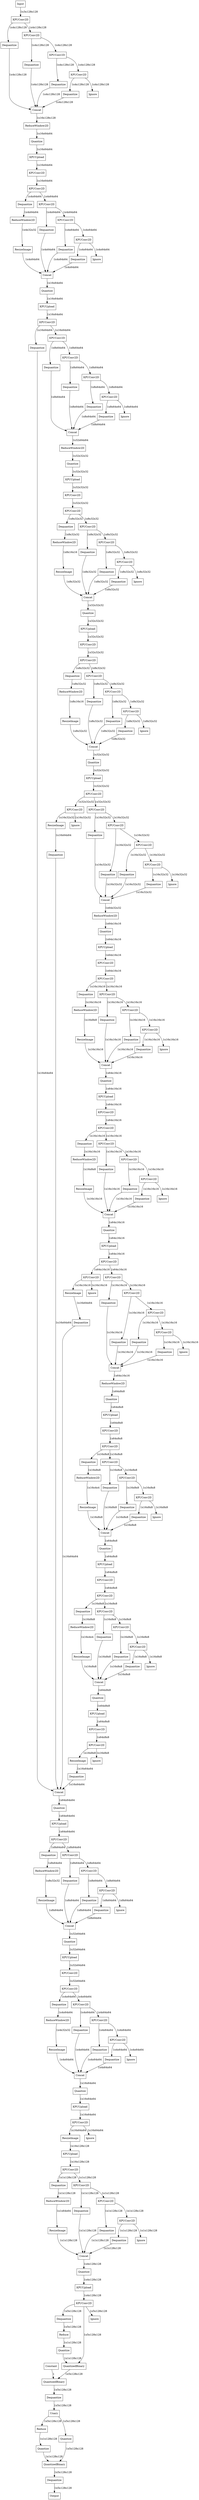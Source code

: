 digraph "graph" {
node [shape="record"]
"ReduceWindow2D_0" [label="{ReduceWindow2D}"]
"ReduceWindow2D_1" [label="{ReduceWindow2D}"]
"ResizeImage_0" [label="{ResizeImage}"]
"ReduceWindow2D_2" [label="{ReduceWindow2D}"]
"ReduceWindow2D_3" [label="{ReduceWindow2D}"]
"ResizeImage_1" [label="{ResizeImage}"]
"ReduceWindow2D_4" [label="{ReduceWindow2D}"]
"ResizeImage_2" [label="{ResizeImage}"]
"ReduceWindow2D_5" [label="{ReduceWindow2D}"]
"ReduceWindow2D_6" [label="{ReduceWindow2D}"]
"ResizeImage_4" [label="{ResizeImage}"]
"ReduceWindow2D_7" [label="{ReduceWindow2D}"]
"ResizeImage_5" [label="{ResizeImage}"]
"ReduceWindow2D_8" [label="{ReduceWindow2D}"]
"ReduceWindow2D_9" [label="{ReduceWindow2D}"]
"ResizeImage_7" [label="{ResizeImage}"]
"ReduceWindow2D_10" [label="{ReduceWindow2D}"]
"ResizeImage_8" [label="{ResizeImage}"]
"ReduceWindow2D_11" [label="{ReduceWindow2D}"]
"ResizeImage_10" [label="{ResizeImage}"]
"ReduceWindow2D_12" [label="{ReduceWindow2D}"]
"ResizeImage_11" [label="{ResizeImage}"]
"ReduceWindow2D_13" [label="{ReduceWindow2D}"]
"ResizeImage_13" [label="{ResizeImage}"]
"Identity" [label="{Output}"]
"Concat_0" [label="{Concat}"]
"Concat_1" [label="{Concat}"]
"Concat_2" [label="{Concat}"]
"Concat_3" [label="{Concat}"]
"Concat_4" [label="{Concat}"]
"Concat_5" [label="{Concat}"]
"Concat_6" [label="{Concat}"]
"Concat_7" [label="{Concat}"]
"Concat_8" [label="{Concat}"]
"Concat_9" [label="{Concat}"]
"Concat_10" [label="{Concat}"]
"Concat_11" [label="{Concat}"]
"Concat_12" [label="{Concat}"]
"Concat_13" [label="{Concat}"]
"Concat_14" [label="{Concat}"]
"Reduce_0" [label="{Reduce}"]
"Unary_0" [label="{Unary}"]
"Reduce_1" [label="{Reduce}"]
"FakeKPUConv2D_0/dequantize" [label="{Dequantize}"]
"FakeKPUConv2D_1/dequantize" [label="{Dequantize}"]
"FakeKPUConv2D_2/dequantize" [label="{Dequantize}"]
"FakeKPUConv2D_3/dequantize" [label="{Dequantize}"]
"ReduceWindow2D_0/quantize" [label="{Quantize}"]
"FakeKPUConv2D_4/kpu_download" [label="{KPUUpload}"]
"FakeKPUConv2D_4" [label="{KPUConv2D}"]
"FakeKPUConv2D_5/dequantize" [label="{Dequantize}"]
"FakeKPUConv2D_6/dequantize" [label="{Dequantize}"]
"FakeKPUConv2D_7/dequantize" [label="{Dequantize}"]
"FakeKPUConv2D_8/dequantize" [label="{Dequantize}"]
"Concat_1/quantize" [label="{Quantize}"]
"FakeKPUConv2D_9/kpu_download" [label="{KPUUpload}"]
"FakeKPUConv2D_9/dequantize" [label="{Dequantize}"]
"FakeKPUConv2D_10/dequantize" [label="{Dequantize}"]
"FakeKPUConv2D_11/dequantize" [label="{Dequantize}"]
"FakeKPUConv2D_12/dequantize" [label="{Dequantize}"]
"FakeKPUConv2D_13/dequantize" [label="{Dequantize}"]
"ReduceWindow2D_2/quantize" [label="{Quantize}"]
"FakeKPUConv2D_14/kpu_download" [label="{KPUUpload}"]
"FakeKPUConv2D_14" [label="{KPUConv2D}"]
"FakeKPUConv2D_15/dequantize" [label="{Dequantize}"]
"FakeKPUConv2D_16/dequantize" [label="{Dequantize}"]
"FakeKPUConv2D_17/dequantize" [label="{Dequantize}"]
"FakeKPUConv2D_18/dequantize" [label="{Dequantize}"]
"Concat_3/quantize" [label="{Quantize}"]
"FakeKPUConv2D_19/kpu_download" [label="{KPUUpload}"]
"FakeKPUConv2D_19" [label="{KPUConv2D}"]
"FakeKPUConv2D_20/dequantize" [label="{Dequantize}"]
"FakeKPUConv2D_21/dequantize" [label="{Dequantize}"]
"FakeKPUConv2D_22/dequantize" [label="{Dequantize}"]
"FakeKPUConv2D_23/dequantize" [label="{Dequantize}"]
"Concat_4/quantize" [label="{Quantize}"]
"FakeKPUConv2D_24/kpu_download" [label="{KPUUpload}"]
"FakeKPUConv2D_24" [label="{KPUConv2D}"]
"FakeKPUConv2D_26/dequantize" [label="{Dequantize}"]
"FakeKPUConv2D_27/dequantize" [label="{Dequantize}"]
"FakeKPUConv2D_28/dequantize" [label="{Dequantize}"]
"FakeKPUConv2D_29/dequantize" [label="{Dequantize}"]
"ReduceWindow2D_5/quantize" [label="{Quantize}"]
"FakeKPUConv2D_30/kpu_download" [label="{KPUUpload}"]
"FakeKPUConv2D_30" [label="{KPUConv2D}"]
"FakeKPUConv2D_31/dequantize" [label="{Dequantize}"]
"FakeKPUConv2D_32/dequantize" [label="{Dequantize}"]
"FakeKPUConv2D_33/dequantize" [label="{Dequantize}"]
"FakeKPUConv2D_34/dequantize" [label="{Dequantize}"]
"Concat_6/quantize" [label="{Quantize}"]
"FakeKPUConv2D_35/kpu_download" [label="{KPUUpload}"]
"FakeKPUConv2D_35" [label="{KPUConv2D}"]
"FakeKPUConv2D_36/dequantize" [label="{Dequantize}"]
"FakeKPUConv2D_37/dequantize" [label="{Dequantize}"]
"FakeKPUConv2D_38/dequantize" [label="{Dequantize}"]
"FakeKPUConv2D_39/dequantize" [label="{Dequantize}"]
"Concat_7/quantize" [label="{Quantize}"]
"FakeKPUConv2D_40/kpu_download" [label="{KPUUpload}"]
"FakeKPUConv2D_40" [label="{KPUConv2D}"]
"FakeKPUConv2D_42/dequantize" [label="{Dequantize}"]
"FakeKPUConv2D_43/dequantize" [label="{Dequantize}"]
"FakeKPUConv2D_44/dequantize" [label="{Dequantize}"]
"FakeKPUConv2D_45/dequantize" [label="{Dequantize}"]
"ReduceWindow2D_8/quantize" [label="{Quantize}"]
"FakeKPUConv2D_46/kpu_download" [label="{KPUUpload}"]
"FakeKPUConv2D_46" [label="{KPUConv2D}"]
"FakeKPUConv2D_47/dequantize" [label="{Dequantize}"]
"FakeKPUConv2D_48/dequantize" [label="{Dequantize}"]
"FakeKPUConv2D_49/dequantize" [label="{Dequantize}"]
"FakeKPUConv2D_50/dequantize" [label="{Dequantize}"]
"Concat_9/quantize" [label="{Quantize}"]
"FakeKPUConv2D_51/kpu_download" [label="{KPUUpload}"]
"FakeKPUConv2D_51" [label="{KPUConv2D}"]
"FakeKPUConv2D_52/dequantize" [label="{Dequantize}"]
"FakeKPUConv2D_53/dequantize" [label="{Dequantize}"]
"FakeKPUConv2D_54/dequantize" [label="{Dequantize}"]
"FakeKPUConv2D_55/dequantize" [label="{Dequantize}"]
"Concat_10/quantize" [label="{Quantize}"]
"FakeKPUConv2D_56/kpu_download" [label="{KPUUpload}"]
"FakeKPUConv2D_56" [label="{KPUConv2D}"]
"Concat_11/quantize" [label="{Quantize}"]
"FakeKPUConv2D_58/kpu_download" [label="{KPUUpload}"]
"FakeKPUConv2D_58/dequantize" [label="{Dequantize}"]
"FakeKPUConv2D_59/dequantize" [label="{Dequantize}"]
"FakeKPUConv2D_60/dequantize" [label="{Dequantize}"]
"FakeKPUConv2D_61/dequantize" [label="{Dequantize}"]
"Concat_12/quantize" [label="{Quantize}"]
"FakeKPUConv2D_62/kpu_download" [label="{KPUUpload}"]
"FakeKPUConv2D_62" [label="{KPUConv2D}"]
"FakeKPUConv2D_63/dequantize" [label="{Dequantize}"]
"FakeKPUConv2D_64/dequantize" [label="{Dequantize}"]
"FakeKPUConv2D_65/dequantize" [label="{Dequantize}"]
"FakeKPUConv2D_66/dequantize" [label="{Dequantize}"]
"Concat_13/quantize" [label="{Quantize}"]
"FakeKPUConv2D_67/kpu_download" [label="{KPUUpload}"]
"FakeKPUConv2D_68/kpu_download" [label="{KPUUpload}"]
"FakeKPUConv2D_68/dequantize" [label="{Dequantize}"]
"FakeKPUConv2D_69/dequantize" [label="{Dequantize}"]
"FakeKPUConv2D_70/dequantize" [label="{Dequantize}"]
"FakeKPUConv2D_71/dequantize" [label="{Dequantize}"]
"Concat_14/quantize" [label="{Quantize}"]
"FakeKPUConv2D_72/kpu_download" [label="{KPUUpload}"]
"FakeKPUConv2D_72/dequantize" [label="{Dequantize}"]
"ResizeImage_3" [label="{ResizeImage}"]
"FakeKPUConv2D_25/dequantize" [label="{Dequantize}"]
"ResizeImage_6" [label="{ResizeImage}"]
"FakeKPUConv2D_41/dequantize" [label="{Dequantize}"]
"ResizeImage_9" [label="{ResizeImage}"]
"FakeKPUConv2D_57/dequantize" [label="{Dequantize}"]
"ResizeImage_12" [label="{ResizeImage}"]
"Reduce_0/quantize" [label="{Quantize}"]
"Binary_0" [label="{QuantizedBinary}"]
"Binary_1" [label="{QuantizedBinary}"]
"Binary_1/dequantize" [label="{Dequantize}"]
"Unary_0/quantize" [label="{Quantize}"]
"Reduce_1/quantize" [label="{Quantize}"]
"Binary_2" [label="{QuantizedBinary}"]
"Binary_2/dequantize" [label="{Dequantize}"]
"Constant_0/quantize" [label="{Constant}"]
"KPUConv2D_0" [label="{KPUConv2D}"]
"KPUConv2D_1" [label="{KPUConv2D}"]
"KPUConv2D_2" [label="{KPUConv2D}"]
"KPUConv2D_3" [label="{KPUConv2D}"]
"Ignore_0" [label="{Ignore}"]
"KPUConv2D_4" [label="{KPUConv2D}"]
"KPUConv2D_5" [label="{KPUConv2D}"]
"KPUConv2D_6" [label="{KPUConv2D}"]
"KPUConv2D_7" [label="{KPUConv2D}"]
"Ignore_1" [label="{Ignore}"]
"KPUConv2D_8" [label="{KPUConv2D}"]
"KPUConv2D_9" [label="{KPUConv2D}"]
"KPUConv2D_10" [label="{KPUConv2D}"]
"KPUConv2D_11" [label="{KPUConv2D}"]
"KPUConv2D_12" [label="{KPUConv2D}"]
"Ignore_2" [label="{Ignore}"]
"KPUConv2D_13" [label="{KPUConv2D}"]
"KPUConv2D_14" [label="{KPUConv2D}"]
"KPUConv2D_15" [label="{KPUConv2D}"]
"KPUConv2D_16" [label="{KPUConv2D}"]
"Ignore_3" [label="{Ignore}"]
"KPUConv2D_17" [label="{KPUConv2D}"]
"KPUConv2D_18" [label="{KPUConv2D}"]
"KPUConv2D_19" [label="{KPUConv2D}"]
"KPUConv2D_20" [label="{KPUConv2D}"]
"Ignore_4" [label="{Ignore}"]
"KPUConv2D_21" [label="{KPUConv2D}"]
"Ignore_5" [label="{Ignore}"]
"KPUConv2D_22" [label="{KPUConv2D}"]
"KPUConv2D_23" [label="{KPUConv2D}"]
"KPUConv2D_24" [label="{KPUConv2D}"]
"KPUConv2D_25" [label="{KPUConv2D}"]
"Ignore_6" [label="{Ignore}"]
"KPUConv2D_26" [label="{KPUConv2D}"]
"KPUConv2D_27" [label="{KPUConv2D}"]
"KPUConv2D_28" [label="{KPUConv2D}"]
"KPUConv2D_29" [label="{KPUConv2D}"]
"Ignore_7" [label="{Ignore}"]
"KPUConv2D_30" [label="{KPUConv2D}"]
"KPUConv2D_31" [label="{KPUConv2D}"]
"KPUConv2D_32" [label="{KPUConv2D}"]
"KPUConv2D_33" [label="{KPUConv2D}"]
"Ignore_8" [label="{Ignore}"]
"KPUConv2D_34" [label="{KPUConv2D}"]
"Ignore_9" [label="{Ignore}"]
"KPUConv2D_35" [label="{KPUConv2D}"]
"KPUConv2D_36" [label="{KPUConv2D}"]
"KPUConv2D_37" [label="{KPUConv2D}"]
"KPUConv2D_38" [label="{KPUConv2D}"]
"Ignore_10" [label="{Ignore}"]
"KPUConv2D_39" [label="{KPUConv2D}"]
"KPUConv2D_40" [label="{KPUConv2D}"]
"KPUConv2D_41" [label="{KPUConv2D}"]
"KPUConv2D_42" [label="{KPUConv2D}"]
"Ignore_11" [label="{Ignore}"]
"KPUConv2D_43" [label="{KPUConv2D}"]
"KPUConv2D_44" [label="{KPUConv2D}"]
"KPUConv2D_45" [label="{KPUConv2D}"]
"KPUConv2D_46" [label="{KPUConv2D}"]
"Ignore_12" [label="{Ignore}"]
"KPUConv2D_47" [label="{KPUConv2D}"]
"Ignore_13" [label="{Ignore}"]
"KPUConv2D_48" [label="{KPUConv2D}"]
"KPUConv2D_49" [label="{KPUConv2D}"]
"KPUConv2D_50" [label="{KPUConv2D}"]
"KPUConv2D_51" [label="{KPUConv2D}"]
"Ignore_14" [label="{Ignore}"]
"KPUConv2D_52" [label="{KPUConv2D}"]
"KPUConv2D_53" [label="{KPUConv2D}"]
"KPUConv2D_54" [label="{KPUConv2D}"]
"KPUConv2D_55" [label="{KPUConv2D}"]
"Ignore_15" [label="{Ignore}"]
"KPUConv2D_56" [label="{KPUConv2D}"]
"Ignore_16" [label="{Ignore}"]
"KPUConv2D_57" [label="{KPUConv2D}"]
"KPUConv2D_58" [label="{KPUConv2D}"]
"KPUConv2D_59" [label="{KPUConv2D}"]
"KPUConv2D_60" [label="{KPUConv2D}"]
"Ignore_17" [label="{Ignore}"]
"KPUConv2D_61" [label="{KPUConv2D}"]
"Ignore_18" [label="{Ignore}"]
"Input_0" [label="{Input}"]
"ReduceWindow2D_0"->"ReduceWindow2D_0/quantize" [label="1x16x64x64"]
"ReduceWindow2D_1"->"ResizeImage_0" [label="1x4x32x32"]
"ResizeImage_0"->"Concat_1" [label="1x4x64x64"]
"ReduceWindow2D_2"->"ReduceWindow2D_2/quantize" [label="1x32x32x32"]
"ReduceWindow2D_3"->"ResizeImage_1" [label="1x8x16x16"]
"ResizeImage_1"->"Concat_3" [label="1x8x32x32"]
"ReduceWindow2D_4"->"ResizeImage_2" [label="1x8x16x16"]
"ResizeImage_2"->"Concat_4" [label="1x8x32x32"]
"ReduceWindow2D_5"->"ReduceWindow2D_5/quantize" [label="1x64x16x16"]
"ReduceWindow2D_6"->"ResizeImage_4" [label="1x16x8x8"]
"ResizeImage_4"->"Concat_6" [label="1x16x16x16"]
"ReduceWindow2D_7"->"ResizeImage_5" [label="1x16x8x8"]
"ResizeImage_5"->"Concat_7" [label="1x16x16x16"]
"ReduceWindow2D_8"->"ReduceWindow2D_8/quantize" [label="1x64x8x8"]
"ReduceWindow2D_9"->"ResizeImage_7" [label="1x16x4x4"]
"ResizeImage_7"->"Concat_9" [label="1x16x8x8"]
"ReduceWindow2D_10"->"ResizeImage_8" [label="1x16x4x4"]
"ResizeImage_8"->"Concat_10" [label="1x16x8x8"]
"ReduceWindow2D_11"->"ResizeImage_10" [label="1x8x32x32"]
"ResizeImage_10"->"Concat_12" [label="1x8x64x64"]
"ReduceWindow2D_12"->"ResizeImage_11" [label="1x4x32x32"]
"ResizeImage_11"->"Concat_13" [label="1x4x64x64"]
"ReduceWindow2D_13"->"ResizeImage_13" [label="1x1x64x64"]
"ResizeImage_13"->"Concat_14" [label="1x1x128x128"]
"Concat_0"->"ReduceWindow2D_0" [label="1x16x128x128"]
"Concat_1"->"Concat_1/quantize" [label="1x16x64x64"]
"Concat_2"->"ReduceWindow2D_2" [label="1x32x64x64"]
"Concat_3"->"Concat_3/quantize" [label="1x32x32x32"]
"Concat_4"->"Concat_4/quantize" [label="1x32x32x32"]
"Concat_5"->"ReduceWindow2D_5" [label="1x64x32x32"]
"Concat_6"->"Concat_6/quantize" [label="1x64x16x16"]
"Concat_7"->"Concat_7/quantize" [label="1x64x16x16"]
"Concat_8"->"ReduceWindow2D_8" [label="1x64x16x16"]
"Concat_9"->"Concat_9/quantize" [label="1x64x8x8"]
"Concat_10"->"Concat_10/quantize" [label="1x64x8x8"]
"Concat_11"->"Concat_11/quantize" [label="1x64x64x64"]
"Concat_12"->"Concat_12/quantize" [label="1x32x64x64"]
"Concat_13"->"Concat_13/quantize" [label="1x16x64x64"]
"Concat_14"->"Concat_14/quantize" [label="1x4x128x128"]
"Reduce_0"->"Reduce_0/quantize" [label="1x1x128x128"]
"Unary_0"->"Reduce_1" [label="1x5x128x128"]
"Unary_0"->"Unary_0/quantize" [label="1x5x128x128"]
"Reduce_1"->"Reduce_1/quantize" [label="1x1x128x128"]
"FakeKPUConv2D_0/dequantize"->"Concat_0" [label="1x4x128x128"]
"FakeKPUConv2D_1/dequantize"->"Concat_0" [label="1x4x128x128"]
"FakeKPUConv2D_2/dequantize"->"Concat_0" [label="1x4x128x128"]
"FakeKPUConv2D_3/dequantize"->"Concat_0" [label="1x4x128x128"]
"ReduceWindow2D_0/quantize"->"FakeKPUConv2D_4/kpu_download" [label="1x16x64x64"]
"FakeKPUConv2D_4/kpu_download"->"FakeKPUConv2D_4" [label="1x16x64x64"]
"FakeKPUConv2D_4"->"KPUConv2D_4" [label="1x16x64x64"]
"FakeKPUConv2D_5/dequantize"->"ReduceWindow2D_1" [label="1x4x64x64"]
"FakeKPUConv2D_6/dequantize"->"Concat_1" [label="1x4x64x64"]
"FakeKPUConv2D_7/dequantize"->"Concat_1" [label="1x4x64x64"]
"FakeKPUConv2D_8/dequantize"->"Concat_1" [label="1x4x64x64"]
"Concat_1/quantize"->"FakeKPUConv2D_9/kpu_download" [label="1x16x64x64"]
"FakeKPUConv2D_9/kpu_download"->"KPUConv2D_8" [label="1x16x64x64"]
"FakeKPUConv2D_9/dequantize"->"Concat_11" [label="1x16x64x64"]
"FakeKPUConv2D_10/dequantize"->"Concat_2" [label="1x8x64x64"]
"FakeKPUConv2D_11/dequantize"->"Concat_2" [label="1x8x64x64"]
"FakeKPUConv2D_12/dequantize"->"Concat_2" [label="1x8x64x64"]
"FakeKPUConv2D_13/dequantize"->"Concat_2" [label="1x8x64x64"]
"ReduceWindow2D_2/quantize"->"FakeKPUConv2D_14/kpu_download" [label="1x32x32x32"]
"FakeKPUConv2D_14/kpu_download"->"FakeKPUConv2D_14" [label="1x32x32x32"]
"FakeKPUConv2D_14"->"KPUConv2D_13" [label="1x32x32x32"]
"FakeKPUConv2D_15/dequantize"->"ReduceWindow2D_3" [label="1x8x32x32"]
"FakeKPUConv2D_16/dequantize"->"Concat_3" [label="1x8x32x32"]
"FakeKPUConv2D_17/dequantize"->"Concat_3" [label="1x8x32x32"]
"FakeKPUConv2D_18/dequantize"->"Concat_3" [label="1x8x32x32"]
"Concat_3/quantize"->"FakeKPUConv2D_19/kpu_download" [label="1x32x32x32"]
"FakeKPUConv2D_19/kpu_download"->"FakeKPUConv2D_19" [label="1x32x32x32"]
"FakeKPUConv2D_19"->"KPUConv2D_17" [label="1x32x32x32"]
"FakeKPUConv2D_20/dequantize"->"ReduceWindow2D_4" [label="1x8x32x32"]
"FakeKPUConv2D_21/dequantize"->"Concat_4" [label="1x8x32x32"]
"FakeKPUConv2D_22/dequantize"->"Concat_4" [label="1x8x32x32"]
"FakeKPUConv2D_23/dequantize"->"Concat_4" [label="1x8x32x32"]
"Concat_4/quantize"->"FakeKPUConv2D_24/kpu_download" [label="1x32x32x32"]
"FakeKPUConv2D_24/kpu_download"->"FakeKPUConv2D_24" [label="1x32x32x32"]
"FakeKPUConv2D_24"->"KPUConv2D_21" [label="1x32x32x32"]
"FakeKPUConv2D_24"->"KPUConv2D_22" [label="1x32x32x32"]
"FakeKPUConv2D_26/dequantize"->"Concat_5" [label="1x16x32x32"]
"FakeKPUConv2D_27/dequantize"->"Concat_5" [label="1x16x32x32"]
"FakeKPUConv2D_28/dequantize"->"Concat_5" [label="1x16x32x32"]
"FakeKPUConv2D_29/dequantize"->"Concat_5" [label="1x16x32x32"]
"ReduceWindow2D_5/quantize"->"FakeKPUConv2D_30/kpu_download" [label="1x64x16x16"]
"FakeKPUConv2D_30/kpu_download"->"FakeKPUConv2D_30" [label="1x64x16x16"]
"FakeKPUConv2D_30"->"KPUConv2D_26" [label="1x64x16x16"]
"FakeKPUConv2D_31/dequantize"->"ReduceWindow2D_6" [label="1x16x16x16"]
"FakeKPUConv2D_32/dequantize"->"Concat_6" [label="1x16x16x16"]
"FakeKPUConv2D_33/dequantize"->"Concat_6" [label="1x16x16x16"]
"FakeKPUConv2D_34/dequantize"->"Concat_6" [label="1x16x16x16"]
"Concat_6/quantize"->"FakeKPUConv2D_35/kpu_download" [label="1x64x16x16"]
"FakeKPUConv2D_35/kpu_download"->"FakeKPUConv2D_35" [label="1x64x16x16"]
"FakeKPUConv2D_35"->"KPUConv2D_30" [label="1x64x16x16"]
"FakeKPUConv2D_36/dequantize"->"ReduceWindow2D_7" [label="1x16x16x16"]
"FakeKPUConv2D_37/dequantize"->"Concat_7" [label="1x16x16x16"]
"FakeKPUConv2D_38/dequantize"->"Concat_7" [label="1x16x16x16"]
"FakeKPUConv2D_39/dequantize"->"Concat_7" [label="1x16x16x16"]
"Concat_7/quantize"->"FakeKPUConv2D_40/kpu_download" [label="1x64x16x16"]
"FakeKPUConv2D_40/kpu_download"->"FakeKPUConv2D_40" [label="1x64x16x16"]
"FakeKPUConv2D_40"->"KPUConv2D_34" [label="1x64x16x16"]
"FakeKPUConv2D_40"->"KPUConv2D_35" [label="1x64x16x16"]
"FakeKPUConv2D_42/dequantize"->"Concat_8" [label="1x16x16x16"]
"FakeKPUConv2D_43/dequantize"->"Concat_8" [label="1x16x16x16"]
"FakeKPUConv2D_44/dequantize"->"Concat_8" [label="1x16x16x16"]
"FakeKPUConv2D_45/dequantize"->"Concat_8" [label="1x16x16x16"]
"ReduceWindow2D_8/quantize"->"FakeKPUConv2D_46/kpu_download" [label="1x64x8x8"]
"FakeKPUConv2D_46/kpu_download"->"FakeKPUConv2D_46" [label="1x64x8x8"]
"FakeKPUConv2D_46"->"KPUConv2D_39" [label="1x64x8x8"]
"FakeKPUConv2D_47/dequantize"->"ReduceWindow2D_9" [label="1x16x8x8"]
"FakeKPUConv2D_48/dequantize"->"Concat_9" [label="1x16x8x8"]
"FakeKPUConv2D_49/dequantize"->"Concat_9" [label="1x16x8x8"]
"FakeKPUConv2D_50/dequantize"->"Concat_9" [label="1x16x8x8"]
"Concat_9/quantize"->"FakeKPUConv2D_51/kpu_download" [label="1x64x8x8"]
"FakeKPUConv2D_51/kpu_download"->"FakeKPUConv2D_51" [label="1x64x8x8"]
"FakeKPUConv2D_51"->"KPUConv2D_43" [label="1x64x8x8"]
"FakeKPUConv2D_52/dequantize"->"ReduceWindow2D_10" [label="1x16x8x8"]
"FakeKPUConv2D_53/dequantize"->"Concat_10" [label="1x16x8x8"]
"FakeKPUConv2D_54/dequantize"->"Concat_10" [label="1x16x8x8"]
"FakeKPUConv2D_55/dequantize"->"Concat_10" [label="1x16x8x8"]
"Concat_10/quantize"->"FakeKPUConv2D_56/kpu_download" [label="1x64x8x8"]
"FakeKPUConv2D_56/kpu_download"->"FakeKPUConv2D_56" [label="1x64x8x8"]
"FakeKPUConv2D_56"->"KPUConv2D_47" [label="1x64x8x8"]
"Concat_11/quantize"->"FakeKPUConv2D_58/kpu_download" [label="1x64x64x64"]
"FakeKPUConv2D_58/kpu_download"->"KPUConv2D_48" [label="1x64x64x64"]
"FakeKPUConv2D_58/dequantize"->"ReduceWindow2D_11" [label="1x8x64x64"]
"FakeKPUConv2D_59/dequantize"->"Concat_12" [label="1x8x64x64"]
"FakeKPUConv2D_60/dequantize"->"Concat_12" [label="1x8x64x64"]
"FakeKPUConv2D_61/dequantize"->"Concat_12" [label="1x8x64x64"]
"Concat_12/quantize"->"FakeKPUConv2D_62/kpu_download" [label="1x32x64x64"]
"FakeKPUConv2D_62/kpu_download"->"FakeKPUConv2D_62" [label="1x32x64x64"]
"FakeKPUConv2D_62"->"KPUConv2D_52" [label="1x32x64x64"]
"FakeKPUConv2D_63/dequantize"->"ReduceWindow2D_12" [label="1x4x64x64"]
"FakeKPUConv2D_64/dequantize"->"Concat_13" [label="1x4x64x64"]
"FakeKPUConv2D_65/dequantize"->"Concat_13" [label="1x4x64x64"]
"FakeKPUConv2D_66/dequantize"->"Concat_13" [label="1x4x64x64"]
"Concat_13/quantize"->"FakeKPUConv2D_67/kpu_download" [label="1x16x64x64"]
"FakeKPUConv2D_67/kpu_download"->"KPUConv2D_56" [label="1x16x64x64"]
"FakeKPUConv2D_68/kpu_download"->"KPUConv2D_57" [label="1x16x128x128"]
"FakeKPUConv2D_68/dequantize"->"ReduceWindow2D_13" [label="1x1x128x128"]
"FakeKPUConv2D_69/dequantize"->"Concat_14" [label="1x1x128x128"]
"FakeKPUConv2D_70/dequantize"->"Concat_14" [label="1x1x128x128"]
"FakeKPUConv2D_71/dequantize"->"Concat_14" [label="1x1x128x128"]
"Concat_14/quantize"->"FakeKPUConv2D_72/kpu_download" [label="1x4x128x128"]
"FakeKPUConv2D_72/kpu_download"->"KPUConv2D_61" [label="1x4x128x128"]
"FakeKPUConv2D_72/dequantize"->"Reduce_0" [label="1x5x128x128"]
"ResizeImage_3"->"FakeKPUConv2D_25/dequantize" [label="1x16x64x64"]
"FakeKPUConv2D_25/dequantize"->"Concat_11" [label="1x16x64x64"]
"ResizeImage_6"->"FakeKPUConv2D_41/dequantize" [label="1x16x64x64"]
"FakeKPUConv2D_41/dequantize"->"Concat_11" [label="1x16x64x64"]
"ResizeImage_9"->"FakeKPUConv2D_57/dequantize" [label="1x16x64x64"]
"FakeKPUConv2D_57/dequantize"->"Concat_11" [label="1x16x64x64"]
"ResizeImage_12"->"FakeKPUConv2D_68/kpu_download" [label="1x16x128x128"]
"Reduce_0/quantize"->"Binary_0" [label="1x1x128x128"]
"Binary_0"->"Binary_1" [label="1x5x128x128"]
"Binary_1"->"Binary_1/dequantize" [label="1x5x128x128"]
"Binary_1/dequantize"->"Unary_0" [label="1x5x128x128"]
"Unary_0/quantize"->"Binary_2" [label="1x5x128x128"]
"Reduce_1/quantize"->"Binary_2" [label="1x1x128x128"]
"Binary_2"->"Binary_2/dequantize" [label="1x5x128x128"]
"Binary_2/dequantize"->"Identity" [label="1x5x128x128"]
"Constant_0/quantize"->"Binary_1" [label="1"]
"KPUConv2D_0"->"KPUConv2D_1" [label="1x4x128x128"]
"KPUConv2D_0"->"FakeKPUConv2D_0/dequantize" [label="1x4x128x128"]
"KPUConv2D_1"->"KPUConv2D_2" [label="1x4x128x128"]
"KPUConv2D_1"->"FakeKPUConv2D_1/dequantize" [label="1x4x128x128"]
"KPUConv2D_2"->"KPUConv2D_3" [label="1x4x128x128"]
"KPUConv2D_2"->"FakeKPUConv2D_2/dequantize" [label="1x4x128x128"]
"KPUConv2D_3"->"Ignore_0" [label="1x4x128x128"]
"KPUConv2D_3"->"FakeKPUConv2D_3/dequantize" [label="1x4x128x128"]
"KPUConv2D_4"->"KPUConv2D_5" [label="1x4x64x64"]
"KPUConv2D_4"->"FakeKPUConv2D_5/dequantize" [label="1x4x64x64"]
"KPUConv2D_5"->"KPUConv2D_6" [label="1x4x64x64"]
"KPUConv2D_5"->"FakeKPUConv2D_6/dequantize" [label="1x4x64x64"]
"KPUConv2D_6"->"KPUConv2D_7" [label="1x4x64x64"]
"KPUConv2D_6"->"FakeKPUConv2D_7/dequantize" [label="1x4x64x64"]
"KPUConv2D_7"->"Ignore_1" [label="1x4x64x64"]
"KPUConv2D_7"->"FakeKPUConv2D_8/dequantize" [label="1x4x64x64"]
"KPUConv2D_8"->"KPUConv2D_9" [label="1x16x64x64"]
"KPUConv2D_8"->"FakeKPUConv2D_9/dequantize" [label="1x16x64x64"]
"KPUConv2D_9"->"KPUConv2D_10" [label="1x8x64x64"]
"KPUConv2D_9"->"FakeKPUConv2D_10/dequantize" [label="1x8x64x64"]
"KPUConv2D_10"->"KPUConv2D_11" [label="1x8x64x64"]
"KPUConv2D_10"->"FakeKPUConv2D_11/dequantize" [label="1x8x64x64"]
"KPUConv2D_11"->"KPUConv2D_12" [label="1x8x64x64"]
"KPUConv2D_11"->"FakeKPUConv2D_12/dequantize" [label="1x8x64x64"]
"KPUConv2D_12"->"Ignore_2" [label="1x8x64x64"]
"KPUConv2D_12"->"FakeKPUConv2D_13/dequantize" [label="1x8x64x64"]
"KPUConv2D_13"->"KPUConv2D_14" [label="1x8x32x32"]
"KPUConv2D_13"->"FakeKPUConv2D_15/dequantize" [label="1x8x32x32"]
"KPUConv2D_14"->"KPUConv2D_15" [label="1x8x32x32"]
"KPUConv2D_14"->"FakeKPUConv2D_16/dequantize" [label="1x8x32x32"]
"KPUConv2D_15"->"KPUConv2D_16" [label="1x8x32x32"]
"KPUConv2D_15"->"FakeKPUConv2D_17/dequantize" [label="1x8x32x32"]
"KPUConv2D_16"->"Ignore_3" [label="1x8x32x32"]
"KPUConv2D_16"->"FakeKPUConv2D_18/dequantize" [label="1x8x32x32"]
"KPUConv2D_17"->"KPUConv2D_18" [label="1x8x32x32"]
"KPUConv2D_17"->"FakeKPUConv2D_20/dequantize" [label="1x8x32x32"]
"KPUConv2D_18"->"KPUConv2D_19" [label="1x8x32x32"]
"KPUConv2D_18"->"FakeKPUConv2D_21/dequantize" [label="1x8x32x32"]
"KPUConv2D_19"->"KPUConv2D_20" [label="1x8x32x32"]
"KPUConv2D_19"->"FakeKPUConv2D_22/dequantize" [label="1x8x32x32"]
"KPUConv2D_20"->"Ignore_4" [label="1x8x32x32"]
"KPUConv2D_20"->"FakeKPUConv2D_23/dequantize" [label="1x8x32x32"]
"KPUConv2D_21"->"Ignore_5" [label="1x16x32x32"]
"KPUConv2D_21"->"ResizeImage_3" [label="1x16x32x32"]
"KPUConv2D_22"->"KPUConv2D_23" [label="1x16x32x32"]
"KPUConv2D_22"->"FakeKPUConv2D_26/dequantize" [label="1x16x32x32"]
"KPUConv2D_23"->"KPUConv2D_24" [label="1x16x32x32"]
"KPUConv2D_23"->"FakeKPUConv2D_27/dequantize" [label="1x16x32x32"]
"KPUConv2D_24"->"KPUConv2D_25" [label="1x16x32x32"]
"KPUConv2D_24"->"FakeKPUConv2D_28/dequantize" [label="1x16x32x32"]
"KPUConv2D_25"->"Ignore_6" [label="1x16x32x32"]
"KPUConv2D_25"->"FakeKPUConv2D_29/dequantize" [label="1x16x32x32"]
"KPUConv2D_26"->"KPUConv2D_27" [label="1x16x16x16"]
"KPUConv2D_26"->"FakeKPUConv2D_31/dequantize" [label="1x16x16x16"]
"KPUConv2D_27"->"KPUConv2D_28" [label="1x16x16x16"]
"KPUConv2D_27"->"FakeKPUConv2D_32/dequantize" [label="1x16x16x16"]
"KPUConv2D_28"->"KPUConv2D_29" [label="1x16x16x16"]
"KPUConv2D_28"->"FakeKPUConv2D_33/dequantize" [label="1x16x16x16"]
"KPUConv2D_29"->"Ignore_7" [label="1x16x16x16"]
"KPUConv2D_29"->"FakeKPUConv2D_34/dequantize" [label="1x16x16x16"]
"KPUConv2D_30"->"KPUConv2D_31" [label="1x16x16x16"]
"KPUConv2D_30"->"FakeKPUConv2D_36/dequantize" [label="1x16x16x16"]
"KPUConv2D_31"->"KPUConv2D_32" [label="1x16x16x16"]
"KPUConv2D_31"->"FakeKPUConv2D_37/dequantize" [label="1x16x16x16"]
"KPUConv2D_32"->"KPUConv2D_33" [label="1x16x16x16"]
"KPUConv2D_32"->"FakeKPUConv2D_38/dequantize" [label="1x16x16x16"]
"KPUConv2D_33"->"Ignore_8" [label="1x16x16x16"]
"KPUConv2D_33"->"FakeKPUConv2D_39/dequantize" [label="1x16x16x16"]
"KPUConv2D_34"->"Ignore_9" [label="1x16x16x16"]
"KPUConv2D_34"->"ResizeImage_6" [label="1x16x16x16"]
"KPUConv2D_35"->"KPUConv2D_36" [label="1x16x16x16"]
"KPUConv2D_35"->"FakeKPUConv2D_42/dequantize" [label="1x16x16x16"]
"KPUConv2D_36"->"KPUConv2D_37" [label="1x16x16x16"]
"KPUConv2D_36"->"FakeKPUConv2D_43/dequantize" [label="1x16x16x16"]
"KPUConv2D_37"->"KPUConv2D_38" [label="1x16x16x16"]
"KPUConv2D_37"->"FakeKPUConv2D_44/dequantize" [label="1x16x16x16"]
"KPUConv2D_38"->"Ignore_10" [label="1x16x16x16"]
"KPUConv2D_38"->"FakeKPUConv2D_45/dequantize" [label="1x16x16x16"]
"KPUConv2D_39"->"KPUConv2D_40" [label="1x16x8x8"]
"KPUConv2D_39"->"FakeKPUConv2D_47/dequantize" [label="1x16x8x8"]
"KPUConv2D_40"->"KPUConv2D_41" [label="1x16x8x8"]
"KPUConv2D_40"->"FakeKPUConv2D_48/dequantize" [label="1x16x8x8"]
"KPUConv2D_41"->"KPUConv2D_42" [label="1x16x8x8"]
"KPUConv2D_41"->"FakeKPUConv2D_49/dequantize" [label="1x16x8x8"]
"KPUConv2D_42"->"Ignore_11" [label="1x16x8x8"]
"KPUConv2D_42"->"FakeKPUConv2D_50/dequantize" [label="1x16x8x8"]
"KPUConv2D_43"->"KPUConv2D_44" [label="1x16x8x8"]
"KPUConv2D_43"->"FakeKPUConv2D_52/dequantize" [label="1x16x8x8"]
"KPUConv2D_44"->"KPUConv2D_45" [label="1x16x8x8"]
"KPUConv2D_44"->"FakeKPUConv2D_53/dequantize" [label="1x16x8x8"]
"KPUConv2D_45"->"KPUConv2D_46" [label="1x16x8x8"]
"KPUConv2D_45"->"FakeKPUConv2D_54/dequantize" [label="1x16x8x8"]
"KPUConv2D_46"->"Ignore_12" [label="1x16x8x8"]
"KPUConv2D_46"->"FakeKPUConv2D_55/dequantize" [label="1x16x8x8"]
"KPUConv2D_47"->"Ignore_13" [label="1x16x8x8"]
"KPUConv2D_47"->"ResizeImage_9" [label="1x16x8x8"]
"KPUConv2D_48"->"KPUConv2D_49" [label="1x8x64x64"]
"KPUConv2D_48"->"FakeKPUConv2D_58/dequantize" [label="1x8x64x64"]
"KPUConv2D_49"->"KPUConv2D_50" [label="1x8x64x64"]
"KPUConv2D_49"->"FakeKPUConv2D_59/dequantize" [label="1x8x64x64"]
"KPUConv2D_50"->"KPUConv2D_51" [label="1x8x64x64"]
"KPUConv2D_50"->"FakeKPUConv2D_60/dequantize" [label="1x8x64x64"]
"KPUConv2D_51"->"Ignore_14" [label="1x8x64x64"]
"KPUConv2D_51"->"FakeKPUConv2D_61/dequantize" [label="1x8x64x64"]
"KPUConv2D_52"->"KPUConv2D_53" [label="1x4x64x64"]
"KPUConv2D_52"->"FakeKPUConv2D_63/dequantize" [label="1x4x64x64"]
"KPUConv2D_53"->"KPUConv2D_54" [label="1x4x64x64"]
"KPUConv2D_53"->"FakeKPUConv2D_64/dequantize" [label="1x4x64x64"]
"KPUConv2D_54"->"KPUConv2D_55" [label="1x4x64x64"]
"KPUConv2D_54"->"FakeKPUConv2D_65/dequantize" [label="1x4x64x64"]
"KPUConv2D_55"->"Ignore_15" [label="1x4x64x64"]
"KPUConv2D_55"->"FakeKPUConv2D_66/dequantize" [label="1x4x64x64"]
"KPUConv2D_56"->"Ignore_16" [label="1x16x64x64"]
"KPUConv2D_56"->"ResizeImage_12" [label="1x16x64x64"]
"KPUConv2D_57"->"KPUConv2D_58" [label="1x1x128x128"]
"KPUConv2D_57"->"FakeKPUConv2D_68/dequantize" [label="1x1x128x128"]
"KPUConv2D_58"->"KPUConv2D_59" [label="1x1x128x128"]
"KPUConv2D_58"->"FakeKPUConv2D_69/dequantize" [label="1x1x128x128"]
"KPUConv2D_59"->"KPUConv2D_60" [label="1x1x128x128"]
"KPUConv2D_59"->"FakeKPUConv2D_70/dequantize" [label="1x1x128x128"]
"KPUConv2D_60"->"Ignore_17" [label="1x1x128x128"]
"KPUConv2D_60"->"FakeKPUConv2D_71/dequantize" [label="1x1x128x128"]
"KPUConv2D_61"->"Ignore_18" [label="1x5x128x128"]
"KPUConv2D_61"->"FakeKPUConv2D_72/dequantize" [label="1x5x128x128"]
"KPUConv2D_61"->"Binary_0" [label="1x5x128x128"]
"Input_0"->"KPUConv2D_0" [label="1x3x128x128"]
}
